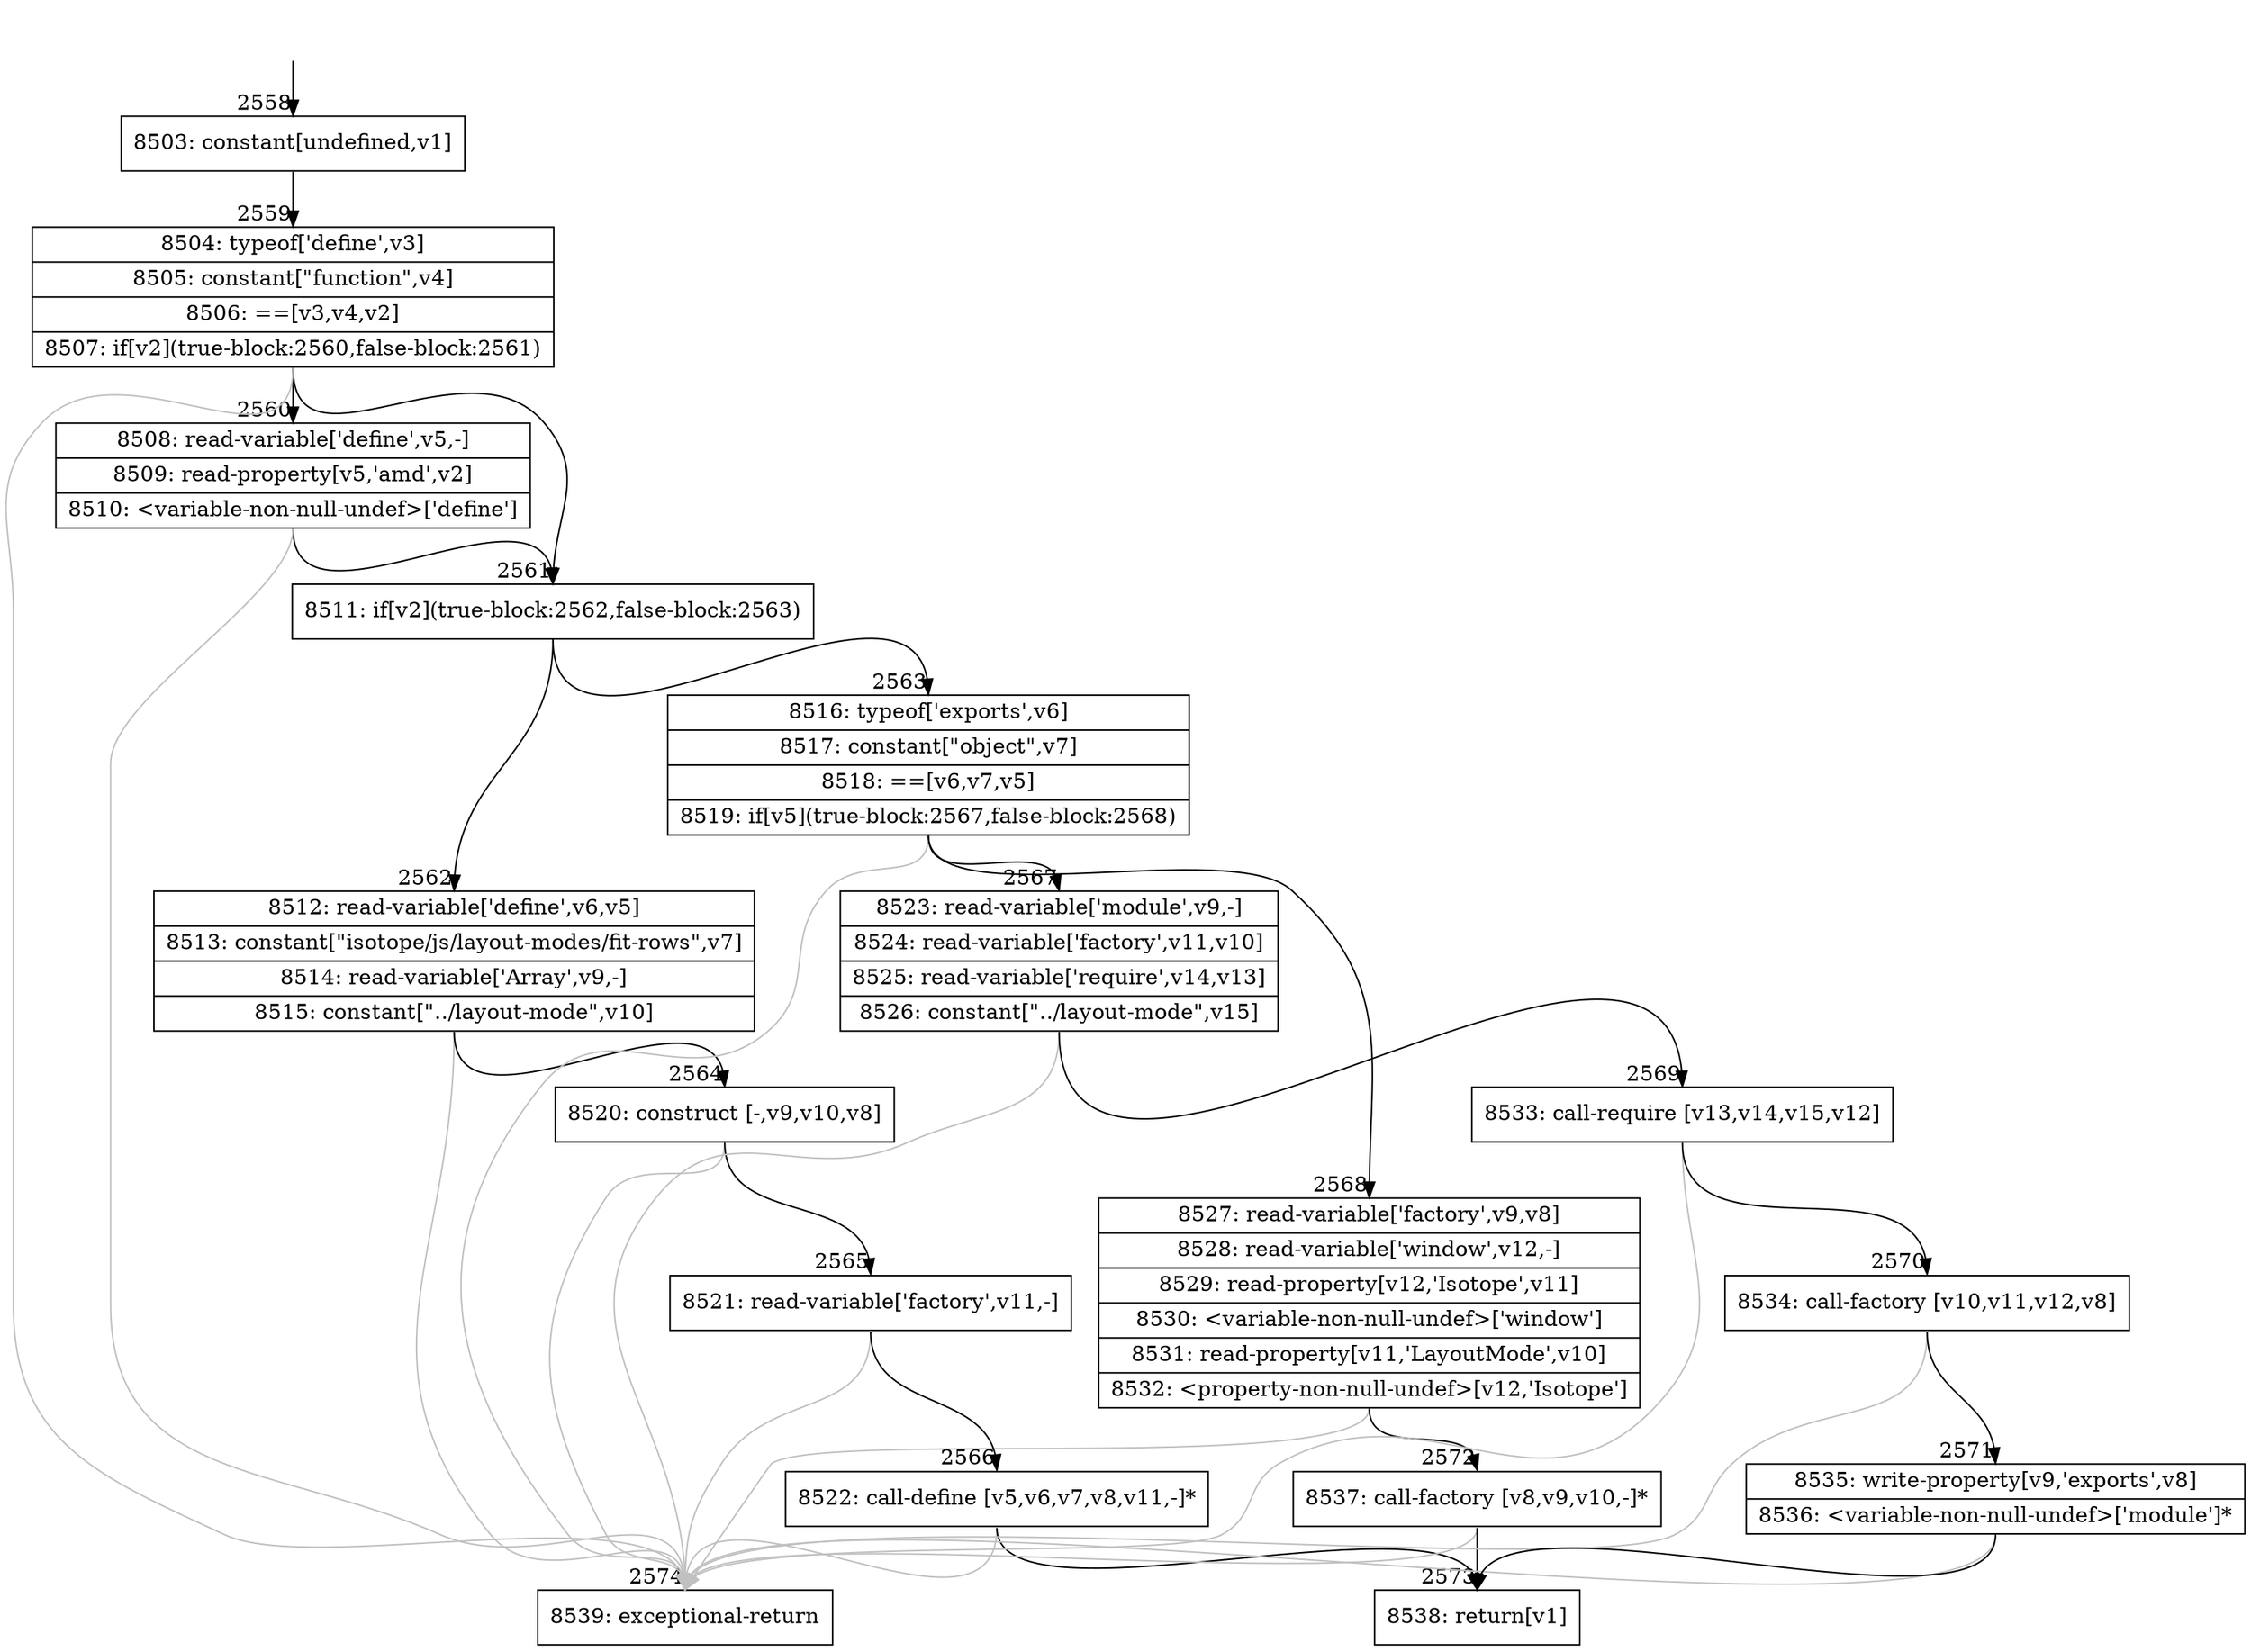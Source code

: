 digraph {
rankdir="TD"
BB_entry234[shape=none,label=""];
BB_entry234 -> BB2558 [tailport=s, headport=n, headlabel="    2558"]
BB2558 [shape=record label="{8503: constant[undefined,v1]}" ] 
BB2558 -> BB2559 [tailport=s, headport=n, headlabel="      2559"]
BB2559 [shape=record label="{8504: typeof['define',v3]|8505: constant[\"function\",v4]|8506: ==[v3,v4,v2]|8507: if[v2](true-block:2560,false-block:2561)}" ] 
BB2559 -> BB2561 [tailport=s, headport=n, headlabel="      2561"]
BB2559 -> BB2560 [tailport=s, headport=n, headlabel="      2560"]
BB2559 -> BB2574 [tailport=s, headport=n, color=gray, headlabel="      2574"]
BB2560 [shape=record label="{8508: read-variable['define',v5,-]|8509: read-property[v5,'amd',v2]|8510: \<variable-non-null-undef\>['define']}" ] 
BB2560 -> BB2561 [tailport=s, headport=n]
BB2560 -> BB2574 [tailport=s, headport=n, color=gray]
BB2561 [shape=record label="{8511: if[v2](true-block:2562,false-block:2563)}" ] 
BB2561 -> BB2562 [tailport=s, headport=n, headlabel="      2562"]
BB2561 -> BB2563 [tailport=s, headport=n, headlabel="      2563"]
BB2562 [shape=record label="{8512: read-variable['define',v6,v5]|8513: constant[\"isotope/js/layout-modes/fit-rows\",v7]|8514: read-variable['Array',v9,-]|8515: constant[\"../layout-mode\",v10]}" ] 
BB2562 -> BB2564 [tailport=s, headport=n, headlabel="      2564"]
BB2562 -> BB2574 [tailport=s, headport=n, color=gray]
BB2563 [shape=record label="{8516: typeof['exports',v6]|8517: constant[\"object\",v7]|8518: ==[v6,v7,v5]|8519: if[v5](true-block:2567,false-block:2568)}" ] 
BB2563 -> BB2567 [tailport=s, headport=n, headlabel="      2567"]
BB2563 -> BB2568 [tailport=s, headport=n, headlabel="      2568"]
BB2563 -> BB2574 [tailport=s, headport=n, color=gray]
BB2564 [shape=record label="{8520: construct [-,v9,v10,v8]}" ] 
BB2564 -> BB2565 [tailport=s, headport=n, headlabel="      2565"]
BB2564 -> BB2574 [tailport=s, headport=n, color=gray]
BB2565 [shape=record label="{8521: read-variable['factory',v11,-]}" ] 
BB2565 -> BB2566 [tailport=s, headport=n, headlabel="      2566"]
BB2565 -> BB2574 [tailport=s, headport=n, color=gray]
BB2566 [shape=record label="{8522: call-define [v5,v6,v7,v8,v11,-]*}" ] 
BB2566 -> BB2573 [tailport=s, headport=n, headlabel="      2573"]
BB2566 -> BB2574 [tailport=s, headport=n, color=gray]
BB2567 [shape=record label="{8523: read-variable['module',v9,-]|8524: read-variable['factory',v11,v10]|8525: read-variable['require',v14,v13]|8526: constant[\"../layout-mode\",v15]}" ] 
BB2567 -> BB2569 [tailport=s, headport=n, headlabel="      2569"]
BB2567 -> BB2574 [tailport=s, headport=n, color=gray]
BB2568 [shape=record label="{8527: read-variable['factory',v9,v8]|8528: read-variable['window',v12,-]|8529: read-property[v12,'Isotope',v11]|8530: \<variable-non-null-undef\>['window']|8531: read-property[v11,'LayoutMode',v10]|8532: \<property-non-null-undef\>[v12,'Isotope']}" ] 
BB2568 -> BB2572 [tailport=s, headport=n, headlabel="      2572"]
BB2568 -> BB2574 [tailport=s, headport=n, color=gray]
BB2569 [shape=record label="{8533: call-require [v13,v14,v15,v12]}" ] 
BB2569 -> BB2570 [tailport=s, headport=n, headlabel="      2570"]
BB2569 -> BB2574 [tailport=s, headport=n, color=gray]
BB2570 [shape=record label="{8534: call-factory [v10,v11,v12,v8]}" ] 
BB2570 -> BB2571 [tailport=s, headport=n, headlabel="      2571"]
BB2570 -> BB2574 [tailport=s, headport=n, color=gray]
BB2571 [shape=record label="{8535: write-property[v9,'exports',v8]|8536: \<variable-non-null-undef\>['module']*}" ] 
BB2571 -> BB2573 [tailport=s, headport=n]
BB2571 -> BB2574 [tailport=s, headport=n, color=gray]
BB2572 [shape=record label="{8537: call-factory [v8,v9,v10,-]*}" ] 
BB2572 -> BB2573 [tailport=s, headport=n]
BB2572 -> BB2574 [tailport=s, headport=n, color=gray]
BB2573 [shape=record label="{8538: return[v1]}" ] 
BB2574 [shape=record label="{8539: exceptional-return}" ] 
//#$~ 3532
}
